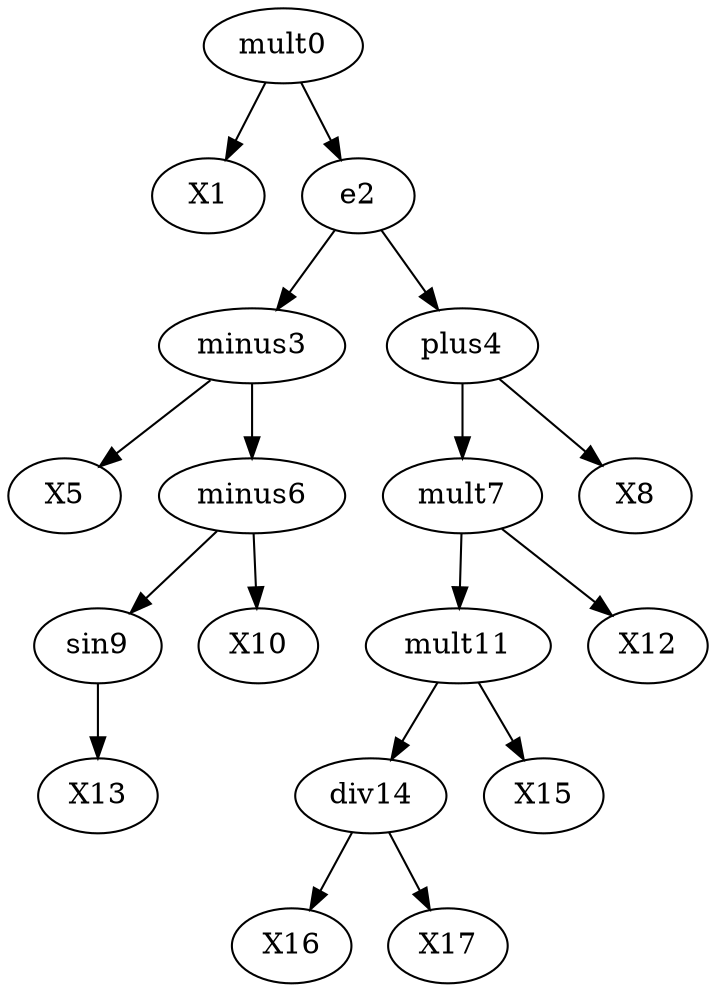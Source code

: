 digraph T {
	mult0 -> X1;
	mult0 -> e2;
	e2 -> minus3;
	e2 -> plus4;
	minus3 -> X5;
	minus3 -> minus6;
	plus4 -> mult7;
	plus4 -> X8;
	minus6 -> sin9;
	minus6 -> X10;
	mult7 -> mult11;
	mult7 -> X12;
	sin9 -> X13;
	mult11 -> div14;
	mult11 -> X15;
	div14 -> X16;
	div14 -> X17;
}
